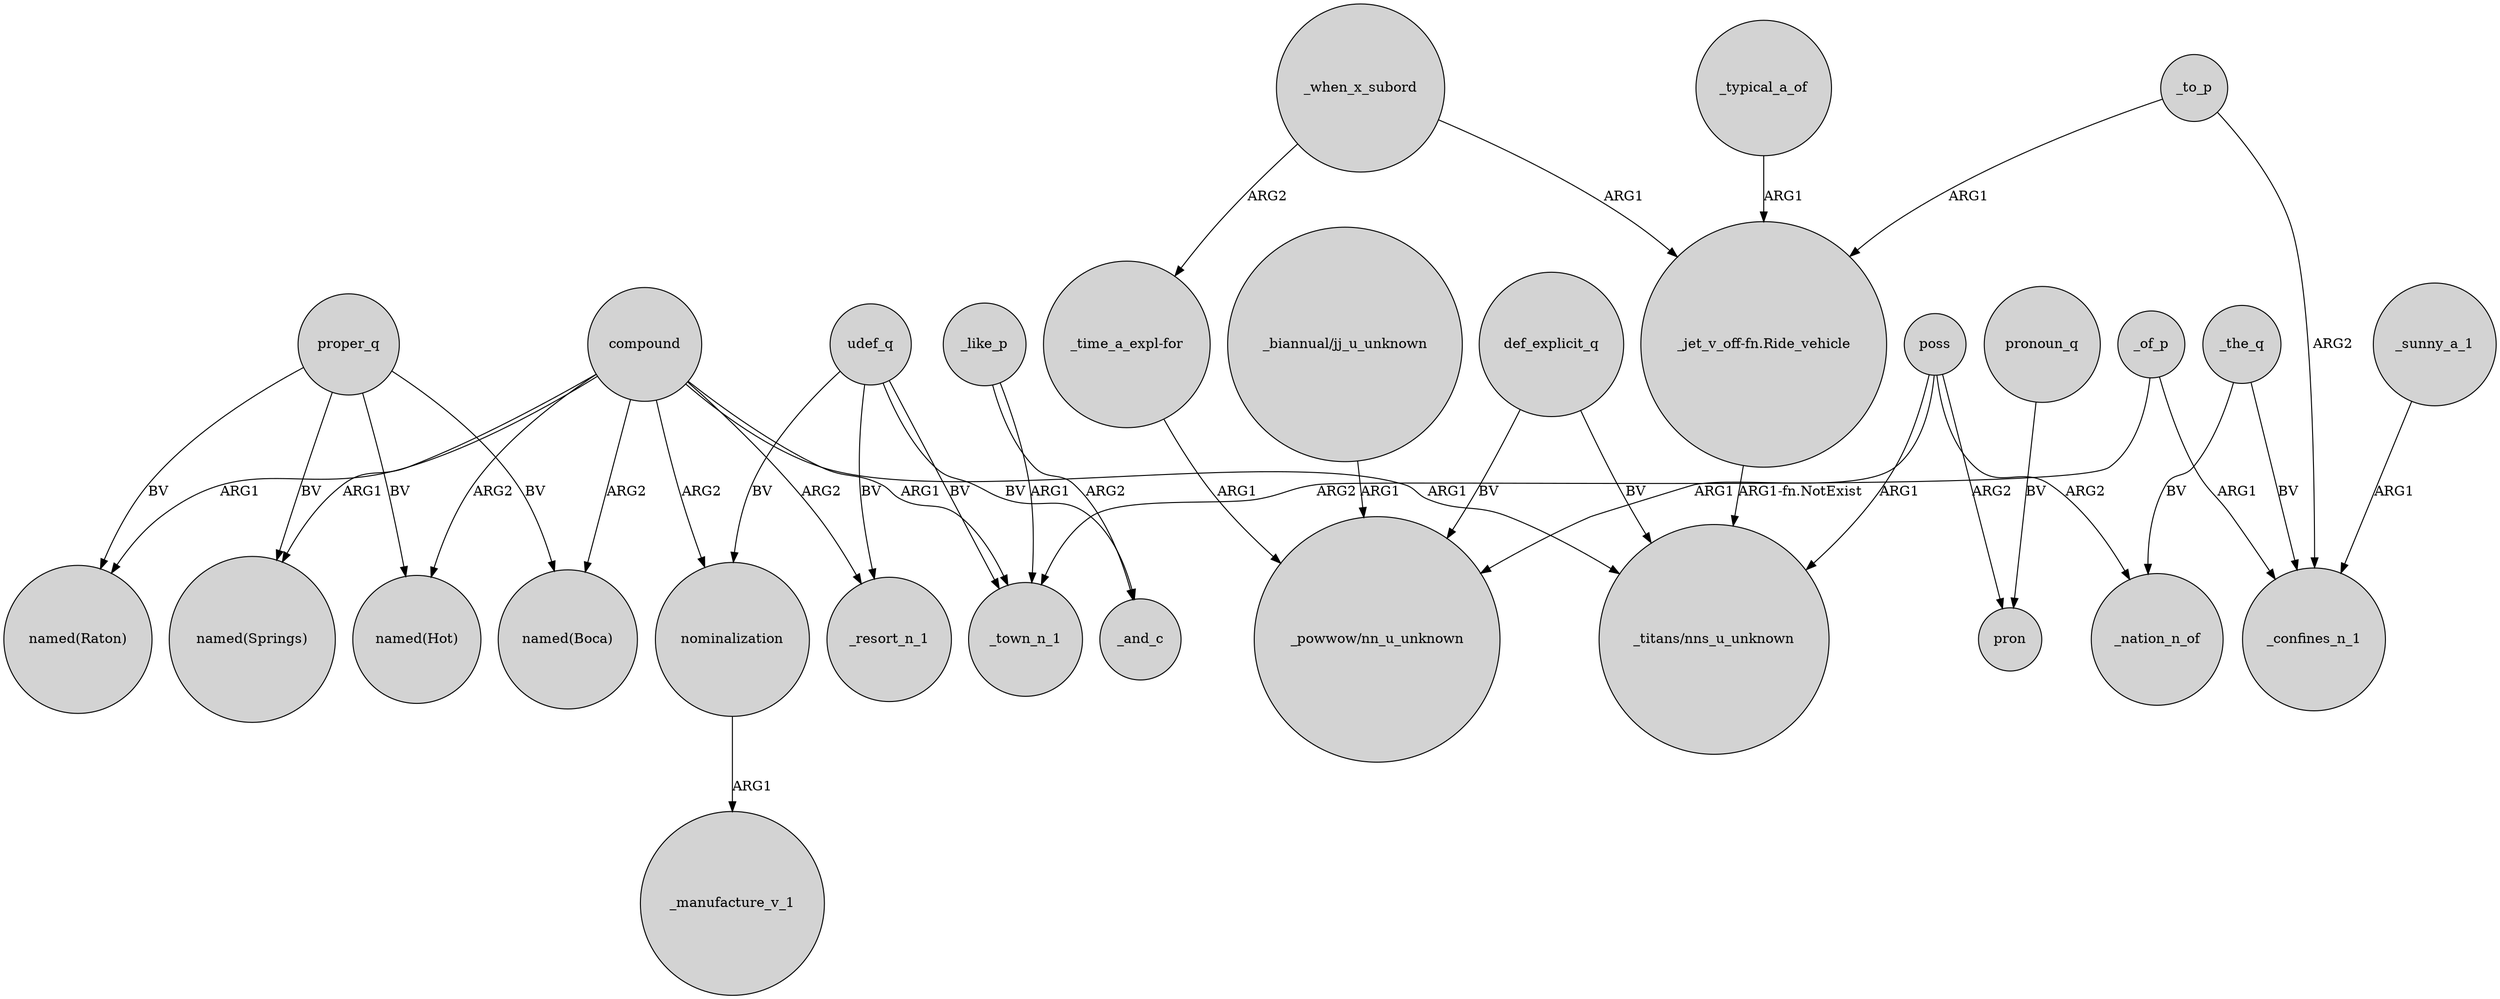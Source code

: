 digraph {
	node [shape=circle style=filled]
	udef_q -> _resort_n_1 [label=BV]
	proper_q -> "named(Hot)" [label=BV]
	proper_q -> "named(Boca)" [label=BV]
	poss -> pron [label=ARG2]
	compound -> "named(Springs)" [label=ARG1]
	compound -> "named(Hot)" [label=ARG2]
	compound -> "_titans/nns_u_unknown" [label=ARG1]
	_of_p -> _town_n_1 [label=ARG2]
	"_biannual/jj_u_unknown" -> "_powwow/nn_u_unknown" [label=ARG1]
	nominalization -> _manufacture_v_1 [label=ARG1]
	_the_q -> _confines_n_1 [label=BV]
	compound -> nominalization [label=ARG2]
	proper_q -> "named(Raton)" [label=BV]
	proper_q -> "named(Springs)" [label=BV]
	_to_p -> "_jet_v_off-fn.Ride_vehicle" [label=ARG1]
	_when_x_subord -> "_jet_v_off-fn.Ride_vehicle" [label=ARG1]
	poss -> "_titans/nns_u_unknown" [label=ARG1]
	pronoun_q -> pron [label=BV]
	_the_q -> _nation_n_of [label=BV]
	"_jet_v_off-fn.Ride_vehicle" -> "_titans/nns_u_unknown" [label="ARG1-fn.NotExist"]
	def_explicit_q -> "_powwow/nn_u_unknown" [label=BV]
	_sunny_a_1 -> _confines_n_1 [label=ARG1]
	compound -> _resort_n_1 [label=ARG2]
	udef_q -> nominalization [label=BV]
	poss -> _nation_n_of [label=ARG2]
	"_time_a_expl-for" -> "_powwow/nn_u_unknown" [label=ARG1]
	def_explicit_q -> "_titans/nns_u_unknown" [label=BV]
	_of_p -> _confines_n_1 [label=ARG1]
	_like_p -> _town_n_1 [label=ARG1]
	compound -> "named(Raton)" [label=ARG1]
	compound -> _town_n_1 [label=ARG1]
	poss -> "_powwow/nn_u_unknown" [label=ARG1]
	udef_q -> _and_c [label=BV]
	_to_p -> _confines_n_1 [label=ARG2]
	_typical_a_of -> "_jet_v_off-fn.Ride_vehicle" [label=ARG1]
	_like_p -> _and_c [label=ARG2]
	compound -> "named(Boca)" [label=ARG2]
	_when_x_subord -> "_time_a_expl-for" [label=ARG2]
	udef_q -> _town_n_1 [label=BV]
}
